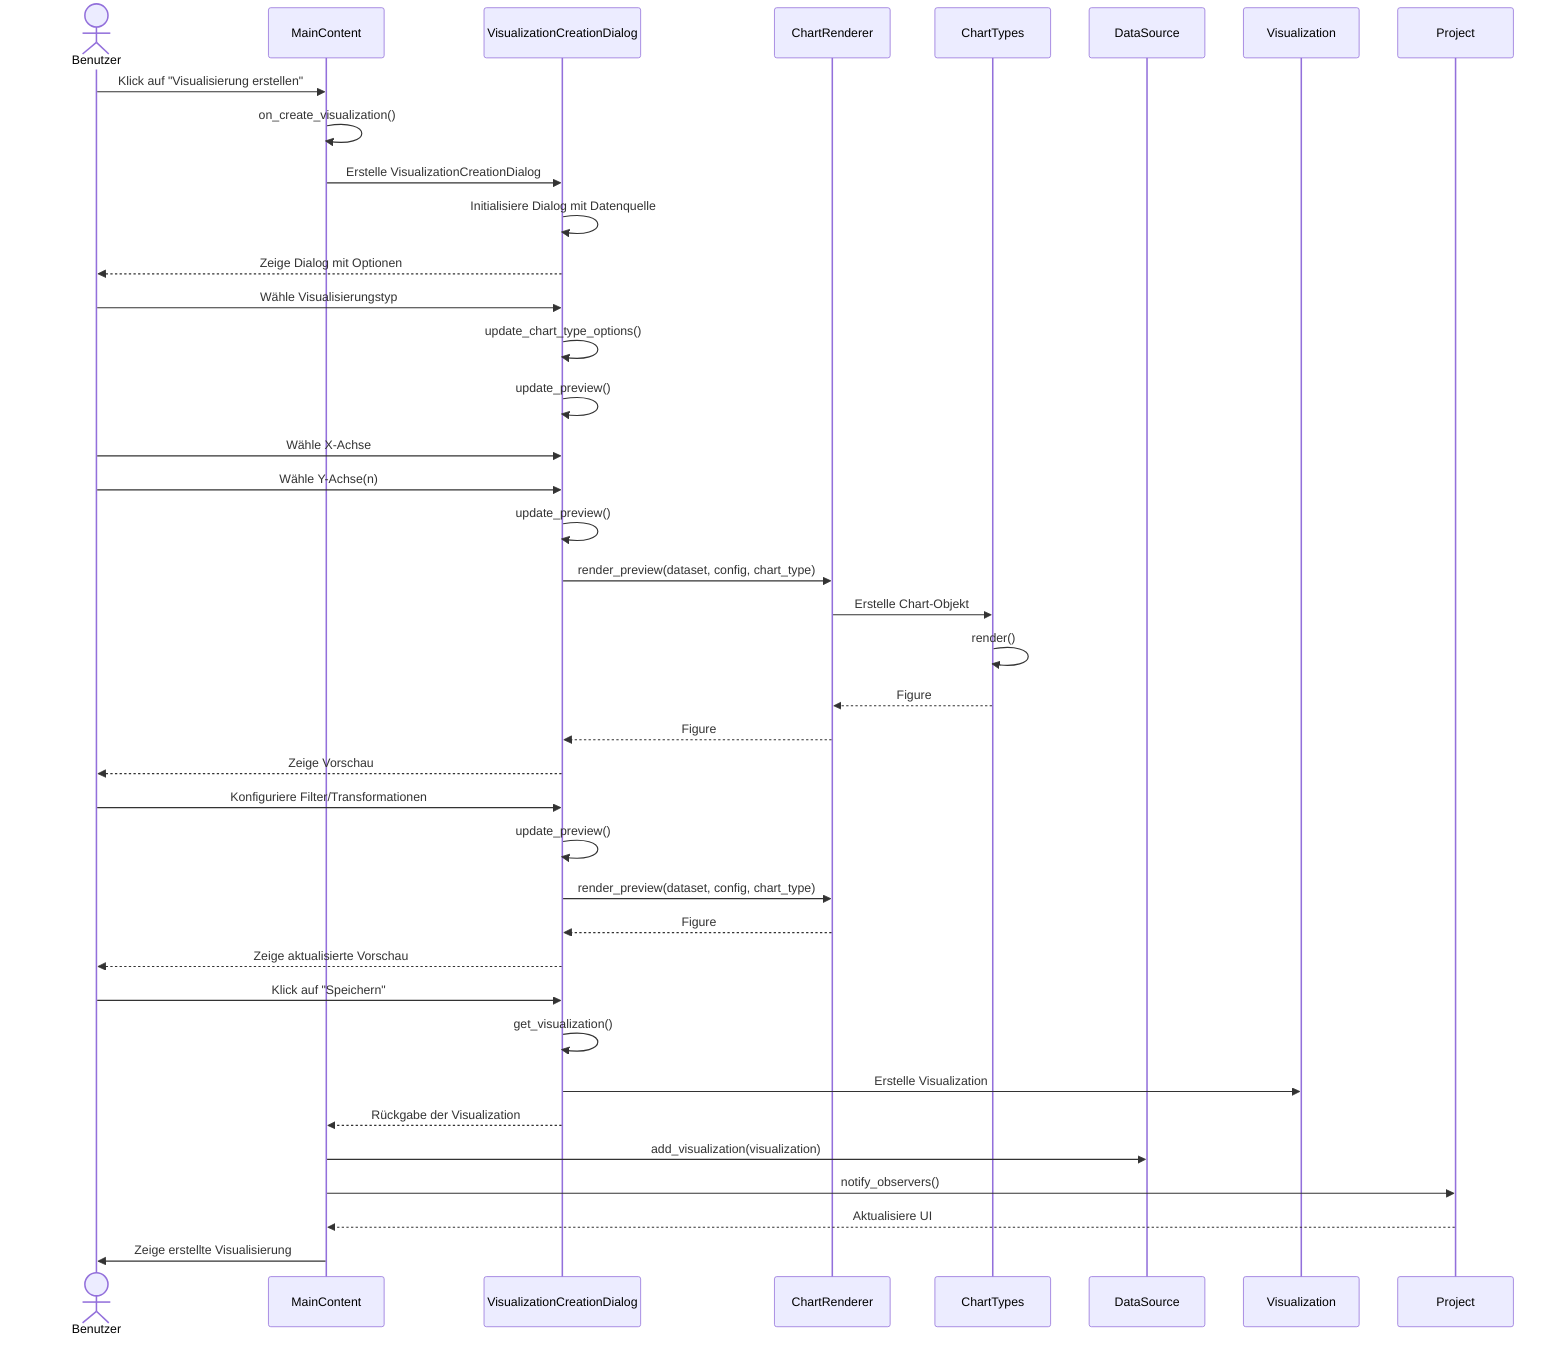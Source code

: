 sequenceDiagram
    actor User as Benutzer
    participant MC as MainContent
    participant VCD as VisualizationCreationDialog
    participant CR as ChartRenderer
    participant CT as ChartTypes
    participant DS as DataSource
    participant V as Visualization
    participant P as Project
    
    User->>MC: Klick auf "Visualisierung erstellen"
    MC->>MC: on_create_visualization()
    MC->>VCD: Erstelle VisualizationCreationDialog
    VCD->>VCD: Initialisiere Dialog mit Datenquelle
    VCD-->>User: Zeige Dialog mit Optionen
    
    User->>VCD: Wähle Visualisierungstyp
    VCD->>VCD: update_chart_type_options()
    VCD->>VCD: update_preview()
    
    User->>VCD: Wähle X-Achse
    User->>VCD: Wähle Y-Achse(n)
    VCD->>VCD: update_preview()
    VCD->>CR: render_preview(dataset, config, chart_type)
    CR->>CT: Erstelle Chart-Objekt
    CT->>CT: render()
    CT-->>CR: Figure
    CR-->>VCD: Figure
    VCD-->>User: Zeige Vorschau
    
    User->>VCD: Konfiguriere Filter/Transformationen
    VCD->>VCD: update_preview()
    VCD->>CR: render_preview(dataset, config, chart_type)
    CR-->>VCD: Figure
    VCD-->>User: Zeige aktualisierte Vorschau
    
    User->>VCD: Klick auf "Speichern"
    VCD->>VCD: get_visualization()
    VCD->>V: Erstelle Visualization
    VCD-->>MC: Rückgabe der Visualization
    MC->>DS: add_visualization(visualization)
    MC->>P: notify_observers()
    P-->>MC: Aktualisiere UI
    MC->>User: Zeige erstellte Visualisierung